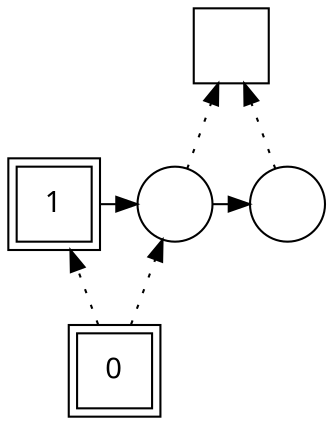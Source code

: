 digraph G {
rankdir = BT;
Node [ fontname="Arial Unicode Multicast"];
Player		[ label="1" shape=square peripheries=2];
Ground		[ label="0" shape=square peripheries=2];
Sausage0		[ label="" shape=circle];
Island		[ label="" shape=square];
Sausage1		[ label="" shape=circle];
{rank=same; Player,Sausage0};
{rank=same; Sausage0,Sausage1};
	"Ground" -> "Player" [style=dotted ];
	"Player" -> "Sausage0" [constraint=false];
	"Ground" -> "Sausage0" [style=dotted ];
	"Sausage0" -> "Island" [style=dotted ];
	"Sausage0" -> "Sausage1" [constraint=false];
	"Sausage1" -> "Island" [style=dotted ];
}